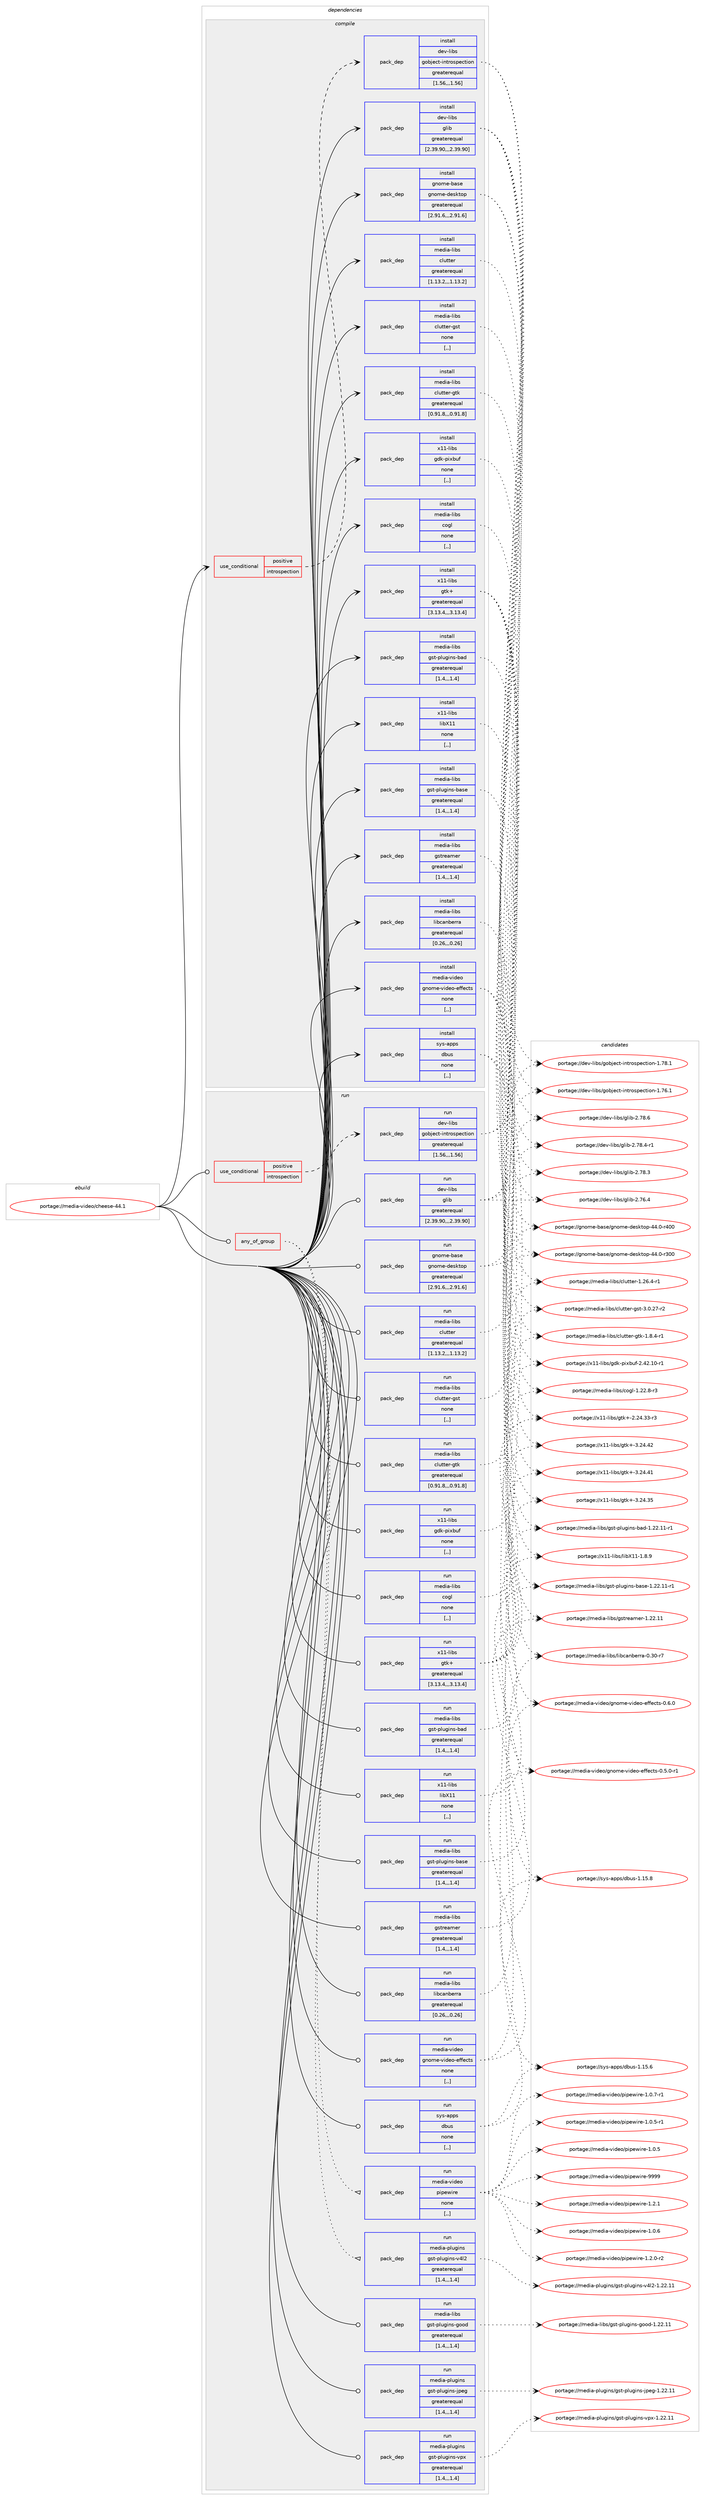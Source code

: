 digraph prolog {

# *************
# Graph options
# *************

newrank=true;
concentrate=true;
compound=true;
graph [rankdir=LR,fontname=Helvetica,fontsize=10,ranksep=1.5];#, ranksep=2.5, nodesep=0.2];
edge  [arrowhead=vee];
node  [fontname=Helvetica,fontsize=10];

# **********
# The ebuild
# **********

subgraph cluster_leftcol {
color=gray;
label=<<i>ebuild</i>>;
id [label="portage://media-video/cheese-44.1", color=red, width=4, href="../media-video/cheese-44.1.svg"];
}

# ****************
# The dependencies
# ****************

subgraph cluster_midcol {
color=gray;
label=<<i>dependencies</i>>;
subgraph cluster_compile {
fillcolor="#eeeeee";
style=filled;
label=<<i>compile</i>>;
subgraph cond82250 {
dependency323950 [label=<<TABLE BORDER="0" CELLBORDER="1" CELLSPACING="0" CELLPADDING="4"><TR><TD ROWSPAN="3" CELLPADDING="10">use_conditional</TD></TR><TR><TD>positive</TD></TR><TR><TD>introspection</TD></TR></TABLE>>, shape=none, color=red];
subgraph pack239174 {
dependency323951 [label=<<TABLE BORDER="0" CELLBORDER="1" CELLSPACING="0" CELLPADDING="4" WIDTH="220"><TR><TD ROWSPAN="6" CELLPADDING="30">pack_dep</TD></TR><TR><TD WIDTH="110">install</TD></TR><TR><TD>dev-libs</TD></TR><TR><TD>gobject-introspection</TD></TR><TR><TD>greaterequal</TD></TR><TR><TD>[1.56,,,1.56]</TD></TR></TABLE>>, shape=none, color=blue];
}
dependency323950:e -> dependency323951:w [weight=20,style="dashed",arrowhead="vee"];
}
id:e -> dependency323950:w [weight=20,style="solid",arrowhead="vee"];
subgraph pack239175 {
dependency323952 [label=<<TABLE BORDER="0" CELLBORDER="1" CELLSPACING="0" CELLPADDING="4" WIDTH="220"><TR><TD ROWSPAN="6" CELLPADDING="30">pack_dep</TD></TR><TR><TD WIDTH="110">install</TD></TR><TR><TD>dev-libs</TD></TR><TR><TD>glib</TD></TR><TR><TD>greaterequal</TD></TR><TR><TD>[2.39.90,,,2.39.90]</TD></TR></TABLE>>, shape=none, color=blue];
}
id:e -> dependency323952:w [weight=20,style="solid",arrowhead="vee"];
subgraph pack239176 {
dependency323953 [label=<<TABLE BORDER="0" CELLBORDER="1" CELLSPACING="0" CELLPADDING="4" WIDTH="220"><TR><TD ROWSPAN="6" CELLPADDING="30">pack_dep</TD></TR><TR><TD WIDTH="110">install</TD></TR><TR><TD>gnome-base</TD></TR><TR><TD>gnome-desktop</TD></TR><TR><TD>greaterequal</TD></TR><TR><TD>[2.91.6,,,2.91.6]</TD></TR></TABLE>>, shape=none, color=blue];
}
id:e -> dependency323953:w [weight=20,style="solid",arrowhead="vee"];
subgraph pack239177 {
dependency323954 [label=<<TABLE BORDER="0" CELLBORDER="1" CELLSPACING="0" CELLPADDING="4" WIDTH="220"><TR><TD ROWSPAN="6" CELLPADDING="30">pack_dep</TD></TR><TR><TD WIDTH="110">install</TD></TR><TR><TD>media-libs</TD></TR><TR><TD>clutter</TD></TR><TR><TD>greaterequal</TD></TR><TR><TD>[1.13.2,,,1.13.2]</TD></TR></TABLE>>, shape=none, color=blue];
}
id:e -> dependency323954:w [weight=20,style="solid",arrowhead="vee"];
subgraph pack239178 {
dependency323955 [label=<<TABLE BORDER="0" CELLBORDER="1" CELLSPACING="0" CELLPADDING="4" WIDTH="220"><TR><TD ROWSPAN="6" CELLPADDING="30">pack_dep</TD></TR><TR><TD WIDTH="110">install</TD></TR><TR><TD>media-libs</TD></TR><TR><TD>clutter-gst</TD></TR><TR><TD>none</TD></TR><TR><TD>[,,]</TD></TR></TABLE>>, shape=none, color=blue];
}
id:e -> dependency323955:w [weight=20,style="solid",arrowhead="vee"];
subgraph pack239179 {
dependency323956 [label=<<TABLE BORDER="0" CELLBORDER="1" CELLSPACING="0" CELLPADDING="4" WIDTH="220"><TR><TD ROWSPAN="6" CELLPADDING="30">pack_dep</TD></TR><TR><TD WIDTH="110">install</TD></TR><TR><TD>media-libs</TD></TR><TR><TD>clutter-gtk</TD></TR><TR><TD>greaterequal</TD></TR><TR><TD>[0.91.8,,,0.91.8]</TD></TR></TABLE>>, shape=none, color=blue];
}
id:e -> dependency323956:w [weight=20,style="solid",arrowhead="vee"];
subgraph pack239180 {
dependency323957 [label=<<TABLE BORDER="0" CELLBORDER="1" CELLSPACING="0" CELLPADDING="4" WIDTH="220"><TR><TD ROWSPAN="6" CELLPADDING="30">pack_dep</TD></TR><TR><TD WIDTH="110">install</TD></TR><TR><TD>media-libs</TD></TR><TR><TD>cogl</TD></TR><TR><TD>none</TD></TR><TR><TD>[,,]</TD></TR></TABLE>>, shape=none, color=blue];
}
id:e -> dependency323957:w [weight=20,style="solid",arrowhead="vee"];
subgraph pack239181 {
dependency323958 [label=<<TABLE BORDER="0" CELLBORDER="1" CELLSPACING="0" CELLPADDING="4" WIDTH="220"><TR><TD ROWSPAN="6" CELLPADDING="30">pack_dep</TD></TR><TR><TD WIDTH="110">install</TD></TR><TR><TD>media-libs</TD></TR><TR><TD>gst-plugins-bad</TD></TR><TR><TD>greaterequal</TD></TR><TR><TD>[1.4,,,1.4]</TD></TR></TABLE>>, shape=none, color=blue];
}
id:e -> dependency323958:w [weight=20,style="solid",arrowhead="vee"];
subgraph pack239182 {
dependency323959 [label=<<TABLE BORDER="0" CELLBORDER="1" CELLSPACING="0" CELLPADDING="4" WIDTH="220"><TR><TD ROWSPAN="6" CELLPADDING="30">pack_dep</TD></TR><TR><TD WIDTH="110">install</TD></TR><TR><TD>media-libs</TD></TR><TR><TD>gst-plugins-base</TD></TR><TR><TD>greaterequal</TD></TR><TR><TD>[1.4,,,1.4]</TD></TR></TABLE>>, shape=none, color=blue];
}
id:e -> dependency323959:w [weight=20,style="solid",arrowhead="vee"];
subgraph pack239183 {
dependency323960 [label=<<TABLE BORDER="0" CELLBORDER="1" CELLSPACING="0" CELLPADDING="4" WIDTH="220"><TR><TD ROWSPAN="6" CELLPADDING="30">pack_dep</TD></TR><TR><TD WIDTH="110">install</TD></TR><TR><TD>media-libs</TD></TR><TR><TD>gstreamer</TD></TR><TR><TD>greaterequal</TD></TR><TR><TD>[1.4,,,1.4]</TD></TR></TABLE>>, shape=none, color=blue];
}
id:e -> dependency323960:w [weight=20,style="solid",arrowhead="vee"];
subgraph pack239184 {
dependency323961 [label=<<TABLE BORDER="0" CELLBORDER="1" CELLSPACING="0" CELLPADDING="4" WIDTH="220"><TR><TD ROWSPAN="6" CELLPADDING="30">pack_dep</TD></TR><TR><TD WIDTH="110">install</TD></TR><TR><TD>media-libs</TD></TR><TR><TD>libcanberra</TD></TR><TR><TD>greaterequal</TD></TR><TR><TD>[0.26,,,0.26]</TD></TR></TABLE>>, shape=none, color=blue];
}
id:e -> dependency323961:w [weight=20,style="solid",arrowhead="vee"];
subgraph pack239185 {
dependency323962 [label=<<TABLE BORDER="0" CELLBORDER="1" CELLSPACING="0" CELLPADDING="4" WIDTH="220"><TR><TD ROWSPAN="6" CELLPADDING="30">pack_dep</TD></TR><TR><TD WIDTH="110">install</TD></TR><TR><TD>media-video</TD></TR><TR><TD>gnome-video-effects</TD></TR><TR><TD>none</TD></TR><TR><TD>[,,]</TD></TR></TABLE>>, shape=none, color=blue];
}
id:e -> dependency323962:w [weight=20,style="solid",arrowhead="vee"];
subgraph pack239186 {
dependency323963 [label=<<TABLE BORDER="0" CELLBORDER="1" CELLSPACING="0" CELLPADDING="4" WIDTH="220"><TR><TD ROWSPAN="6" CELLPADDING="30">pack_dep</TD></TR><TR><TD WIDTH="110">install</TD></TR><TR><TD>sys-apps</TD></TR><TR><TD>dbus</TD></TR><TR><TD>none</TD></TR><TR><TD>[,,]</TD></TR></TABLE>>, shape=none, color=blue];
}
id:e -> dependency323963:w [weight=20,style="solid",arrowhead="vee"];
subgraph pack239187 {
dependency323964 [label=<<TABLE BORDER="0" CELLBORDER="1" CELLSPACING="0" CELLPADDING="4" WIDTH="220"><TR><TD ROWSPAN="6" CELLPADDING="30">pack_dep</TD></TR><TR><TD WIDTH="110">install</TD></TR><TR><TD>x11-libs</TD></TR><TR><TD>gdk-pixbuf</TD></TR><TR><TD>none</TD></TR><TR><TD>[,,]</TD></TR></TABLE>>, shape=none, color=blue];
}
id:e -> dependency323964:w [weight=20,style="solid",arrowhead="vee"];
subgraph pack239188 {
dependency323965 [label=<<TABLE BORDER="0" CELLBORDER="1" CELLSPACING="0" CELLPADDING="4" WIDTH="220"><TR><TD ROWSPAN="6" CELLPADDING="30">pack_dep</TD></TR><TR><TD WIDTH="110">install</TD></TR><TR><TD>x11-libs</TD></TR><TR><TD>gtk+</TD></TR><TR><TD>greaterequal</TD></TR><TR><TD>[3.13.4,,,3.13.4]</TD></TR></TABLE>>, shape=none, color=blue];
}
id:e -> dependency323965:w [weight=20,style="solid",arrowhead="vee"];
subgraph pack239189 {
dependency323966 [label=<<TABLE BORDER="0" CELLBORDER="1" CELLSPACING="0" CELLPADDING="4" WIDTH="220"><TR><TD ROWSPAN="6" CELLPADDING="30">pack_dep</TD></TR><TR><TD WIDTH="110">install</TD></TR><TR><TD>x11-libs</TD></TR><TR><TD>libX11</TD></TR><TR><TD>none</TD></TR><TR><TD>[,,]</TD></TR></TABLE>>, shape=none, color=blue];
}
id:e -> dependency323966:w [weight=20,style="solid",arrowhead="vee"];
}
subgraph cluster_compileandrun {
fillcolor="#eeeeee";
style=filled;
label=<<i>compile and run</i>>;
}
subgraph cluster_run {
fillcolor="#eeeeee";
style=filled;
label=<<i>run</i>>;
subgraph any2354 {
dependency323967 [label=<<TABLE BORDER="0" CELLBORDER="1" CELLSPACING="0" CELLPADDING="4"><TR><TD CELLPADDING="10">any_of_group</TD></TR></TABLE>>, shape=none, color=red];subgraph pack239190 {
dependency323968 [label=<<TABLE BORDER="0" CELLBORDER="1" CELLSPACING="0" CELLPADDING="4" WIDTH="220"><TR><TD ROWSPAN="6" CELLPADDING="30">pack_dep</TD></TR><TR><TD WIDTH="110">run</TD></TR><TR><TD>media-plugins</TD></TR><TR><TD>gst-plugins-v4l2</TD></TR><TR><TD>greaterequal</TD></TR><TR><TD>[1.4,,,1.4]</TD></TR></TABLE>>, shape=none, color=blue];
}
dependency323967:e -> dependency323968:w [weight=20,style="dotted",arrowhead="oinv"];
subgraph pack239191 {
dependency323969 [label=<<TABLE BORDER="0" CELLBORDER="1" CELLSPACING="0" CELLPADDING="4" WIDTH="220"><TR><TD ROWSPAN="6" CELLPADDING="30">pack_dep</TD></TR><TR><TD WIDTH="110">run</TD></TR><TR><TD>media-video</TD></TR><TR><TD>pipewire</TD></TR><TR><TD>none</TD></TR><TR><TD>[,,]</TD></TR></TABLE>>, shape=none, color=blue];
}
dependency323967:e -> dependency323969:w [weight=20,style="dotted",arrowhead="oinv"];
}
id:e -> dependency323967:w [weight=20,style="solid",arrowhead="odot"];
subgraph cond82251 {
dependency323970 [label=<<TABLE BORDER="0" CELLBORDER="1" CELLSPACING="0" CELLPADDING="4"><TR><TD ROWSPAN="3" CELLPADDING="10">use_conditional</TD></TR><TR><TD>positive</TD></TR><TR><TD>introspection</TD></TR></TABLE>>, shape=none, color=red];
subgraph pack239192 {
dependency323971 [label=<<TABLE BORDER="0" CELLBORDER="1" CELLSPACING="0" CELLPADDING="4" WIDTH="220"><TR><TD ROWSPAN="6" CELLPADDING="30">pack_dep</TD></TR><TR><TD WIDTH="110">run</TD></TR><TR><TD>dev-libs</TD></TR><TR><TD>gobject-introspection</TD></TR><TR><TD>greaterequal</TD></TR><TR><TD>[1.56,,,1.56]</TD></TR></TABLE>>, shape=none, color=blue];
}
dependency323970:e -> dependency323971:w [weight=20,style="dashed",arrowhead="vee"];
}
id:e -> dependency323970:w [weight=20,style="solid",arrowhead="odot"];
subgraph pack239193 {
dependency323972 [label=<<TABLE BORDER="0" CELLBORDER="1" CELLSPACING="0" CELLPADDING="4" WIDTH="220"><TR><TD ROWSPAN="6" CELLPADDING="30">pack_dep</TD></TR><TR><TD WIDTH="110">run</TD></TR><TR><TD>dev-libs</TD></TR><TR><TD>glib</TD></TR><TR><TD>greaterequal</TD></TR><TR><TD>[2.39.90,,,2.39.90]</TD></TR></TABLE>>, shape=none, color=blue];
}
id:e -> dependency323972:w [weight=20,style="solid",arrowhead="odot"];
subgraph pack239194 {
dependency323973 [label=<<TABLE BORDER="0" CELLBORDER="1" CELLSPACING="0" CELLPADDING="4" WIDTH="220"><TR><TD ROWSPAN="6" CELLPADDING="30">pack_dep</TD></TR><TR><TD WIDTH="110">run</TD></TR><TR><TD>gnome-base</TD></TR><TR><TD>gnome-desktop</TD></TR><TR><TD>greaterequal</TD></TR><TR><TD>[2.91.6,,,2.91.6]</TD></TR></TABLE>>, shape=none, color=blue];
}
id:e -> dependency323973:w [weight=20,style="solid",arrowhead="odot"];
subgraph pack239195 {
dependency323974 [label=<<TABLE BORDER="0" CELLBORDER="1" CELLSPACING="0" CELLPADDING="4" WIDTH="220"><TR><TD ROWSPAN="6" CELLPADDING="30">pack_dep</TD></TR><TR><TD WIDTH="110">run</TD></TR><TR><TD>media-libs</TD></TR><TR><TD>clutter</TD></TR><TR><TD>greaterequal</TD></TR><TR><TD>[1.13.2,,,1.13.2]</TD></TR></TABLE>>, shape=none, color=blue];
}
id:e -> dependency323974:w [weight=20,style="solid",arrowhead="odot"];
subgraph pack239196 {
dependency323975 [label=<<TABLE BORDER="0" CELLBORDER="1" CELLSPACING="0" CELLPADDING="4" WIDTH="220"><TR><TD ROWSPAN="6" CELLPADDING="30">pack_dep</TD></TR><TR><TD WIDTH="110">run</TD></TR><TR><TD>media-libs</TD></TR><TR><TD>clutter-gst</TD></TR><TR><TD>none</TD></TR><TR><TD>[,,]</TD></TR></TABLE>>, shape=none, color=blue];
}
id:e -> dependency323975:w [weight=20,style="solid",arrowhead="odot"];
subgraph pack239197 {
dependency323976 [label=<<TABLE BORDER="0" CELLBORDER="1" CELLSPACING="0" CELLPADDING="4" WIDTH="220"><TR><TD ROWSPAN="6" CELLPADDING="30">pack_dep</TD></TR><TR><TD WIDTH="110">run</TD></TR><TR><TD>media-libs</TD></TR><TR><TD>clutter-gtk</TD></TR><TR><TD>greaterequal</TD></TR><TR><TD>[0.91.8,,,0.91.8]</TD></TR></TABLE>>, shape=none, color=blue];
}
id:e -> dependency323976:w [weight=20,style="solid",arrowhead="odot"];
subgraph pack239198 {
dependency323977 [label=<<TABLE BORDER="0" CELLBORDER="1" CELLSPACING="0" CELLPADDING="4" WIDTH="220"><TR><TD ROWSPAN="6" CELLPADDING="30">pack_dep</TD></TR><TR><TD WIDTH="110">run</TD></TR><TR><TD>media-libs</TD></TR><TR><TD>cogl</TD></TR><TR><TD>none</TD></TR><TR><TD>[,,]</TD></TR></TABLE>>, shape=none, color=blue];
}
id:e -> dependency323977:w [weight=20,style="solid",arrowhead="odot"];
subgraph pack239199 {
dependency323978 [label=<<TABLE BORDER="0" CELLBORDER="1" CELLSPACING="0" CELLPADDING="4" WIDTH="220"><TR><TD ROWSPAN="6" CELLPADDING="30">pack_dep</TD></TR><TR><TD WIDTH="110">run</TD></TR><TR><TD>media-libs</TD></TR><TR><TD>gst-plugins-bad</TD></TR><TR><TD>greaterequal</TD></TR><TR><TD>[1.4,,,1.4]</TD></TR></TABLE>>, shape=none, color=blue];
}
id:e -> dependency323978:w [weight=20,style="solid",arrowhead="odot"];
subgraph pack239200 {
dependency323979 [label=<<TABLE BORDER="0" CELLBORDER="1" CELLSPACING="0" CELLPADDING="4" WIDTH="220"><TR><TD ROWSPAN="6" CELLPADDING="30">pack_dep</TD></TR><TR><TD WIDTH="110">run</TD></TR><TR><TD>media-libs</TD></TR><TR><TD>gst-plugins-base</TD></TR><TR><TD>greaterequal</TD></TR><TR><TD>[1.4,,,1.4]</TD></TR></TABLE>>, shape=none, color=blue];
}
id:e -> dependency323979:w [weight=20,style="solid",arrowhead="odot"];
subgraph pack239201 {
dependency323980 [label=<<TABLE BORDER="0" CELLBORDER="1" CELLSPACING="0" CELLPADDING="4" WIDTH="220"><TR><TD ROWSPAN="6" CELLPADDING="30">pack_dep</TD></TR><TR><TD WIDTH="110">run</TD></TR><TR><TD>media-libs</TD></TR><TR><TD>gst-plugins-good</TD></TR><TR><TD>greaterequal</TD></TR><TR><TD>[1.4,,,1.4]</TD></TR></TABLE>>, shape=none, color=blue];
}
id:e -> dependency323980:w [weight=20,style="solid",arrowhead="odot"];
subgraph pack239202 {
dependency323981 [label=<<TABLE BORDER="0" CELLBORDER="1" CELLSPACING="0" CELLPADDING="4" WIDTH="220"><TR><TD ROWSPAN="6" CELLPADDING="30">pack_dep</TD></TR><TR><TD WIDTH="110">run</TD></TR><TR><TD>media-libs</TD></TR><TR><TD>gstreamer</TD></TR><TR><TD>greaterequal</TD></TR><TR><TD>[1.4,,,1.4]</TD></TR></TABLE>>, shape=none, color=blue];
}
id:e -> dependency323981:w [weight=20,style="solid",arrowhead="odot"];
subgraph pack239203 {
dependency323982 [label=<<TABLE BORDER="0" CELLBORDER="1" CELLSPACING="0" CELLPADDING="4" WIDTH="220"><TR><TD ROWSPAN="6" CELLPADDING="30">pack_dep</TD></TR><TR><TD WIDTH="110">run</TD></TR><TR><TD>media-libs</TD></TR><TR><TD>libcanberra</TD></TR><TR><TD>greaterequal</TD></TR><TR><TD>[0.26,,,0.26]</TD></TR></TABLE>>, shape=none, color=blue];
}
id:e -> dependency323982:w [weight=20,style="solid",arrowhead="odot"];
subgraph pack239204 {
dependency323983 [label=<<TABLE BORDER="0" CELLBORDER="1" CELLSPACING="0" CELLPADDING="4" WIDTH="220"><TR><TD ROWSPAN="6" CELLPADDING="30">pack_dep</TD></TR><TR><TD WIDTH="110">run</TD></TR><TR><TD>media-plugins</TD></TR><TR><TD>gst-plugins-jpeg</TD></TR><TR><TD>greaterequal</TD></TR><TR><TD>[1.4,,,1.4]</TD></TR></TABLE>>, shape=none, color=blue];
}
id:e -> dependency323983:w [weight=20,style="solid",arrowhead="odot"];
subgraph pack239205 {
dependency323984 [label=<<TABLE BORDER="0" CELLBORDER="1" CELLSPACING="0" CELLPADDING="4" WIDTH="220"><TR><TD ROWSPAN="6" CELLPADDING="30">pack_dep</TD></TR><TR><TD WIDTH="110">run</TD></TR><TR><TD>media-plugins</TD></TR><TR><TD>gst-plugins-vpx</TD></TR><TR><TD>greaterequal</TD></TR><TR><TD>[1.4,,,1.4]</TD></TR></TABLE>>, shape=none, color=blue];
}
id:e -> dependency323984:w [weight=20,style="solid",arrowhead="odot"];
subgraph pack239206 {
dependency323985 [label=<<TABLE BORDER="0" CELLBORDER="1" CELLSPACING="0" CELLPADDING="4" WIDTH="220"><TR><TD ROWSPAN="6" CELLPADDING="30">pack_dep</TD></TR><TR><TD WIDTH="110">run</TD></TR><TR><TD>media-video</TD></TR><TR><TD>gnome-video-effects</TD></TR><TR><TD>none</TD></TR><TR><TD>[,,]</TD></TR></TABLE>>, shape=none, color=blue];
}
id:e -> dependency323985:w [weight=20,style="solid",arrowhead="odot"];
subgraph pack239207 {
dependency323986 [label=<<TABLE BORDER="0" CELLBORDER="1" CELLSPACING="0" CELLPADDING="4" WIDTH="220"><TR><TD ROWSPAN="6" CELLPADDING="30">pack_dep</TD></TR><TR><TD WIDTH="110">run</TD></TR><TR><TD>sys-apps</TD></TR><TR><TD>dbus</TD></TR><TR><TD>none</TD></TR><TR><TD>[,,]</TD></TR></TABLE>>, shape=none, color=blue];
}
id:e -> dependency323986:w [weight=20,style="solid",arrowhead="odot"];
subgraph pack239208 {
dependency323987 [label=<<TABLE BORDER="0" CELLBORDER="1" CELLSPACING="0" CELLPADDING="4" WIDTH="220"><TR><TD ROWSPAN="6" CELLPADDING="30">pack_dep</TD></TR><TR><TD WIDTH="110">run</TD></TR><TR><TD>x11-libs</TD></TR><TR><TD>gdk-pixbuf</TD></TR><TR><TD>none</TD></TR><TR><TD>[,,]</TD></TR></TABLE>>, shape=none, color=blue];
}
id:e -> dependency323987:w [weight=20,style="solid",arrowhead="odot"];
subgraph pack239209 {
dependency323988 [label=<<TABLE BORDER="0" CELLBORDER="1" CELLSPACING="0" CELLPADDING="4" WIDTH="220"><TR><TD ROWSPAN="6" CELLPADDING="30">pack_dep</TD></TR><TR><TD WIDTH="110">run</TD></TR><TR><TD>x11-libs</TD></TR><TR><TD>gtk+</TD></TR><TR><TD>greaterequal</TD></TR><TR><TD>[3.13.4,,,3.13.4]</TD></TR></TABLE>>, shape=none, color=blue];
}
id:e -> dependency323988:w [weight=20,style="solid",arrowhead="odot"];
subgraph pack239210 {
dependency323989 [label=<<TABLE BORDER="0" CELLBORDER="1" CELLSPACING="0" CELLPADDING="4" WIDTH="220"><TR><TD ROWSPAN="6" CELLPADDING="30">pack_dep</TD></TR><TR><TD WIDTH="110">run</TD></TR><TR><TD>x11-libs</TD></TR><TR><TD>libX11</TD></TR><TR><TD>none</TD></TR><TR><TD>[,,]</TD></TR></TABLE>>, shape=none, color=blue];
}
id:e -> dependency323989:w [weight=20,style="solid",arrowhead="odot"];
}
}

# **************
# The candidates
# **************

subgraph cluster_choices {
rank=same;
color=gray;
label=<<i>candidates</i>>;

subgraph choice239174 {
color=black;
nodesep=1;
choice1001011184510810598115471031119810610199116451051101161141111151121019911610511111045494655564649 [label="portage://dev-libs/gobject-introspection-1.78.1", color=red, width=4,href="../dev-libs/gobject-introspection-1.78.1.svg"];
choice1001011184510810598115471031119810610199116451051101161141111151121019911610511111045494655544649 [label="portage://dev-libs/gobject-introspection-1.76.1", color=red, width=4,href="../dev-libs/gobject-introspection-1.76.1.svg"];
dependency323951:e -> choice1001011184510810598115471031119810610199116451051101161141111151121019911610511111045494655564649:w [style=dotted,weight="100"];
dependency323951:e -> choice1001011184510810598115471031119810610199116451051101161141111151121019911610511111045494655544649:w [style=dotted,weight="100"];
}
subgraph choice239175 {
color=black;
nodesep=1;
choice1001011184510810598115471031081059845504655564654 [label="portage://dev-libs/glib-2.78.6", color=red, width=4,href="../dev-libs/glib-2.78.6.svg"];
choice10010111845108105981154710310810598455046555646524511449 [label="portage://dev-libs/glib-2.78.4-r1", color=red, width=4,href="../dev-libs/glib-2.78.4-r1.svg"];
choice1001011184510810598115471031081059845504655564651 [label="portage://dev-libs/glib-2.78.3", color=red, width=4,href="../dev-libs/glib-2.78.3.svg"];
choice1001011184510810598115471031081059845504655544652 [label="portage://dev-libs/glib-2.76.4", color=red, width=4,href="../dev-libs/glib-2.76.4.svg"];
dependency323952:e -> choice1001011184510810598115471031081059845504655564654:w [style=dotted,weight="100"];
dependency323952:e -> choice10010111845108105981154710310810598455046555646524511449:w [style=dotted,weight="100"];
dependency323952:e -> choice1001011184510810598115471031081059845504655564651:w [style=dotted,weight="100"];
dependency323952:e -> choice1001011184510810598115471031081059845504655544652:w [style=dotted,weight="100"];
}
subgraph choice239176 {
color=black;
nodesep=1;
choice1031101111091014598971151014710311011110910145100101115107116111112455252464845114524848 [label="portage://gnome-base/gnome-desktop-44.0-r400", color=red, width=4,href="../gnome-base/gnome-desktop-44.0-r400.svg"];
choice1031101111091014598971151014710311011110910145100101115107116111112455252464845114514848 [label="portage://gnome-base/gnome-desktop-44.0-r300", color=red, width=4,href="../gnome-base/gnome-desktop-44.0-r300.svg"];
dependency323953:e -> choice1031101111091014598971151014710311011110910145100101115107116111112455252464845114524848:w [style=dotted,weight="100"];
dependency323953:e -> choice1031101111091014598971151014710311011110910145100101115107116111112455252464845114514848:w [style=dotted,weight="100"];
}
subgraph choice239177 {
color=black;
nodesep=1;
choice1091011001059745108105981154799108117116116101114454946505446524511449 [label="portage://media-libs/clutter-1.26.4-r1", color=red, width=4,href="../media-libs/clutter-1.26.4-r1.svg"];
dependency323954:e -> choice1091011001059745108105981154799108117116116101114454946505446524511449:w [style=dotted,weight="100"];
}
subgraph choice239178 {
color=black;
nodesep=1;
choice109101100105974510810598115479910811711611610111445103115116455146484650554511450 [label="portage://media-libs/clutter-gst-3.0.27-r2", color=red, width=4,href="../media-libs/clutter-gst-3.0.27-r2.svg"];
dependency323955:e -> choice109101100105974510810598115479910811711611610111445103115116455146484650554511450:w [style=dotted,weight="100"];
}
subgraph choice239179 {
color=black;
nodesep=1;
choice1091011001059745108105981154799108117116116101114451031161074549465646524511449 [label="portage://media-libs/clutter-gtk-1.8.4-r1", color=red, width=4,href="../media-libs/clutter-gtk-1.8.4-r1.svg"];
dependency323956:e -> choice1091011001059745108105981154799108117116116101114451031161074549465646524511449:w [style=dotted,weight="100"];
}
subgraph choice239180 {
color=black;
nodesep=1;
choice1091011001059745108105981154799111103108454946505046564511451 [label="portage://media-libs/cogl-1.22.8-r3", color=red, width=4,href="../media-libs/cogl-1.22.8-r3.svg"];
dependency323957:e -> choice1091011001059745108105981154799111103108454946505046564511451:w [style=dotted,weight="100"];
}
subgraph choice239181 {
color=black;
nodesep=1;
choice109101100105974510810598115471031151164511210811710310511011545989710045494650504649494511449 [label="portage://media-libs/gst-plugins-bad-1.22.11-r1", color=red, width=4,href="../media-libs/gst-plugins-bad-1.22.11-r1.svg"];
dependency323958:e -> choice109101100105974510810598115471031151164511210811710310511011545989710045494650504649494511449:w [style=dotted,weight="100"];
}
subgraph choice239182 {
color=black;
nodesep=1;
choice109101100105974510810598115471031151164511210811710310511011545989711510145494650504649494511449 [label="portage://media-libs/gst-plugins-base-1.22.11-r1", color=red, width=4,href="../media-libs/gst-plugins-base-1.22.11-r1.svg"];
dependency323959:e -> choice109101100105974510810598115471031151164511210811710310511011545989711510145494650504649494511449:w [style=dotted,weight="100"];
}
subgraph choice239183 {
color=black;
nodesep=1;
choice10910110010597451081059811547103115116114101971091011144549465050464949 [label="portage://media-libs/gstreamer-1.22.11", color=red, width=4,href="../media-libs/gstreamer-1.22.11.svg"];
dependency323960:e -> choice10910110010597451081059811547103115116114101971091011144549465050464949:w [style=dotted,weight="100"];
}
subgraph choice239184 {
color=black;
nodesep=1;
choice10910110010597451081059811547108105989997110981011141149745484651484511455 [label="portage://media-libs/libcanberra-0.30-r7", color=red, width=4,href="../media-libs/libcanberra-0.30-r7.svg"];
dependency323961:e -> choice10910110010597451081059811547108105989997110981011141149745484651484511455:w [style=dotted,weight="100"];
}
subgraph choice239185 {
color=black;
nodesep=1;
choice109101100105974511810510010111147103110111109101451181051001011114510110210210199116115454846544648 [label="portage://media-video/gnome-video-effects-0.6.0", color=red, width=4,href="../media-video/gnome-video-effects-0.6.0.svg"];
choice1091011001059745118105100101111471031101111091014511810510010111145101102102101991161154548465346484511449 [label="portage://media-video/gnome-video-effects-0.5.0-r1", color=red, width=4,href="../media-video/gnome-video-effects-0.5.0-r1.svg"];
dependency323962:e -> choice109101100105974511810510010111147103110111109101451181051001011114510110210210199116115454846544648:w [style=dotted,weight="100"];
dependency323962:e -> choice1091011001059745118105100101111471031101111091014511810510010111145101102102101991161154548465346484511449:w [style=dotted,weight="100"];
}
subgraph choice239186 {
color=black;
nodesep=1;
choice1151211154597112112115471009811711545494649534656 [label="portage://sys-apps/dbus-1.15.8", color=red, width=4,href="../sys-apps/dbus-1.15.8.svg"];
choice1151211154597112112115471009811711545494649534654 [label="portage://sys-apps/dbus-1.15.6", color=red, width=4,href="../sys-apps/dbus-1.15.6.svg"];
dependency323963:e -> choice1151211154597112112115471009811711545494649534656:w [style=dotted,weight="100"];
dependency323963:e -> choice1151211154597112112115471009811711545494649534654:w [style=dotted,weight="100"];
}
subgraph choice239187 {
color=black;
nodesep=1;
choice1204949451081059811547103100107451121051209811710245504652504649484511449 [label="portage://x11-libs/gdk-pixbuf-2.42.10-r1", color=red, width=4,href="../x11-libs/gdk-pixbuf-2.42.10-r1.svg"];
dependency323964:e -> choice1204949451081059811547103100107451121051209811710245504652504649484511449:w [style=dotted,weight="100"];
}
subgraph choice239188 {
color=black;
nodesep=1;
choice1204949451081059811547103116107434551465052465250 [label="portage://x11-libs/gtk+-3.24.42", color=red, width=4,href="../x11-libs/gtk+-3.24.42.svg"];
choice1204949451081059811547103116107434551465052465249 [label="portage://x11-libs/gtk+-3.24.41", color=red, width=4,href="../x11-libs/gtk+-3.24.41.svg"];
choice1204949451081059811547103116107434551465052465153 [label="portage://x11-libs/gtk+-3.24.35", color=red, width=4,href="../x11-libs/gtk+-3.24.35.svg"];
choice12049494510810598115471031161074345504650524651514511451 [label="portage://x11-libs/gtk+-2.24.33-r3", color=red, width=4,href="../x11-libs/gtk+-2.24.33-r3.svg"];
dependency323965:e -> choice1204949451081059811547103116107434551465052465250:w [style=dotted,weight="100"];
dependency323965:e -> choice1204949451081059811547103116107434551465052465249:w [style=dotted,weight="100"];
dependency323965:e -> choice1204949451081059811547103116107434551465052465153:w [style=dotted,weight="100"];
dependency323965:e -> choice12049494510810598115471031161074345504650524651514511451:w [style=dotted,weight="100"];
}
subgraph choice239189 {
color=black;
nodesep=1;
choice120494945108105981154710810598884949454946564657 [label="portage://x11-libs/libX11-1.8.9", color=red, width=4,href="../x11-libs/libX11-1.8.9.svg"];
dependency323966:e -> choice120494945108105981154710810598884949454946564657:w [style=dotted,weight="100"];
}
subgraph choice239190 {
color=black;
nodesep=1;
choice109101100105974511210811710310511011547103115116451121081171031051101154511852108504549465050464949 [label="portage://media-plugins/gst-plugins-v4l2-1.22.11", color=red, width=4,href="../media-plugins/gst-plugins-v4l2-1.22.11.svg"];
dependency323968:e -> choice109101100105974511210811710310511011547103115116451121081171031051101154511852108504549465050464949:w [style=dotted,weight="100"];
}
subgraph choice239191 {
color=black;
nodesep=1;
choice1091011001059745118105100101111471121051121011191051141014557575757 [label="portage://media-video/pipewire-9999", color=red, width=4,href="../media-video/pipewire-9999.svg"];
choice109101100105974511810510010111147112105112101119105114101454946504649 [label="portage://media-video/pipewire-1.2.1", color=red, width=4,href="../media-video/pipewire-1.2.1.svg"];
choice1091011001059745118105100101111471121051121011191051141014549465046484511450 [label="portage://media-video/pipewire-1.2.0-r2", color=red, width=4,href="../media-video/pipewire-1.2.0-r2.svg"];
choice1091011001059745118105100101111471121051121011191051141014549464846554511449 [label="portage://media-video/pipewire-1.0.7-r1", color=red, width=4,href="../media-video/pipewire-1.0.7-r1.svg"];
choice109101100105974511810510010111147112105112101119105114101454946484654 [label="portage://media-video/pipewire-1.0.6", color=red, width=4,href="../media-video/pipewire-1.0.6.svg"];
choice1091011001059745118105100101111471121051121011191051141014549464846534511449 [label="portage://media-video/pipewire-1.0.5-r1", color=red, width=4,href="../media-video/pipewire-1.0.5-r1.svg"];
choice109101100105974511810510010111147112105112101119105114101454946484653 [label="portage://media-video/pipewire-1.0.5", color=red, width=4,href="../media-video/pipewire-1.0.5.svg"];
dependency323969:e -> choice1091011001059745118105100101111471121051121011191051141014557575757:w [style=dotted,weight="100"];
dependency323969:e -> choice109101100105974511810510010111147112105112101119105114101454946504649:w [style=dotted,weight="100"];
dependency323969:e -> choice1091011001059745118105100101111471121051121011191051141014549465046484511450:w [style=dotted,weight="100"];
dependency323969:e -> choice1091011001059745118105100101111471121051121011191051141014549464846554511449:w [style=dotted,weight="100"];
dependency323969:e -> choice109101100105974511810510010111147112105112101119105114101454946484654:w [style=dotted,weight="100"];
dependency323969:e -> choice1091011001059745118105100101111471121051121011191051141014549464846534511449:w [style=dotted,weight="100"];
dependency323969:e -> choice109101100105974511810510010111147112105112101119105114101454946484653:w [style=dotted,weight="100"];
}
subgraph choice239192 {
color=black;
nodesep=1;
choice1001011184510810598115471031119810610199116451051101161141111151121019911610511111045494655564649 [label="portage://dev-libs/gobject-introspection-1.78.1", color=red, width=4,href="../dev-libs/gobject-introspection-1.78.1.svg"];
choice1001011184510810598115471031119810610199116451051101161141111151121019911610511111045494655544649 [label="portage://dev-libs/gobject-introspection-1.76.1", color=red, width=4,href="../dev-libs/gobject-introspection-1.76.1.svg"];
dependency323971:e -> choice1001011184510810598115471031119810610199116451051101161141111151121019911610511111045494655564649:w [style=dotted,weight="100"];
dependency323971:e -> choice1001011184510810598115471031119810610199116451051101161141111151121019911610511111045494655544649:w [style=dotted,weight="100"];
}
subgraph choice239193 {
color=black;
nodesep=1;
choice1001011184510810598115471031081059845504655564654 [label="portage://dev-libs/glib-2.78.6", color=red, width=4,href="../dev-libs/glib-2.78.6.svg"];
choice10010111845108105981154710310810598455046555646524511449 [label="portage://dev-libs/glib-2.78.4-r1", color=red, width=4,href="../dev-libs/glib-2.78.4-r1.svg"];
choice1001011184510810598115471031081059845504655564651 [label="portage://dev-libs/glib-2.78.3", color=red, width=4,href="../dev-libs/glib-2.78.3.svg"];
choice1001011184510810598115471031081059845504655544652 [label="portage://dev-libs/glib-2.76.4", color=red, width=4,href="../dev-libs/glib-2.76.4.svg"];
dependency323972:e -> choice1001011184510810598115471031081059845504655564654:w [style=dotted,weight="100"];
dependency323972:e -> choice10010111845108105981154710310810598455046555646524511449:w [style=dotted,weight="100"];
dependency323972:e -> choice1001011184510810598115471031081059845504655564651:w [style=dotted,weight="100"];
dependency323972:e -> choice1001011184510810598115471031081059845504655544652:w [style=dotted,weight="100"];
}
subgraph choice239194 {
color=black;
nodesep=1;
choice1031101111091014598971151014710311011110910145100101115107116111112455252464845114524848 [label="portage://gnome-base/gnome-desktop-44.0-r400", color=red, width=4,href="../gnome-base/gnome-desktop-44.0-r400.svg"];
choice1031101111091014598971151014710311011110910145100101115107116111112455252464845114514848 [label="portage://gnome-base/gnome-desktop-44.0-r300", color=red, width=4,href="../gnome-base/gnome-desktop-44.0-r300.svg"];
dependency323973:e -> choice1031101111091014598971151014710311011110910145100101115107116111112455252464845114524848:w [style=dotted,weight="100"];
dependency323973:e -> choice1031101111091014598971151014710311011110910145100101115107116111112455252464845114514848:w [style=dotted,weight="100"];
}
subgraph choice239195 {
color=black;
nodesep=1;
choice1091011001059745108105981154799108117116116101114454946505446524511449 [label="portage://media-libs/clutter-1.26.4-r1", color=red, width=4,href="../media-libs/clutter-1.26.4-r1.svg"];
dependency323974:e -> choice1091011001059745108105981154799108117116116101114454946505446524511449:w [style=dotted,weight="100"];
}
subgraph choice239196 {
color=black;
nodesep=1;
choice109101100105974510810598115479910811711611610111445103115116455146484650554511450 [label="portage://media-libs/clutter-gst-3.0.27-r2", color=red, width=4,href="../media-libs/clutter-gst-3.0.27-r2.svg"];
dependency323975:e -> choice109101100105974510810598115479910811711611610111445103115116455146484650554511450:w [style=dotted,weight="100"];
}
subgraph choice239197 {
color=black;
nodesep=1;
choice1091011001059745108105981154799108117116116101114451031161074549465646524511449 [label="portage://media-libs/clutter-gtk-1.8.4-r1", color=red, width=4,href="../media-libs/clutter-gtk-1.8.4-r1.svg"];
dependency323976:e -> choice1091011001059745108105981154799108117116116101114451031161074549465646524511449:w [style=dotted,weight="100"];
}
subgraph choice239198 {
color=black;
nodesep=1;
choice1091011001059745108105981154799111103108454946505046564511451 [label="portage://media-libs/cogl-1.22.8-r3", color=red, width=4,href="../media-libs/cogl-1.22.8-r3.svg"];
dependency323977:e -> choice1091011001059745108105981154799111103108454946505046564511451:w [style=dotted,weight="100"];
}
subgraph choice239199 {
color=black;
nodesep=1;
choice109101100105974510810598115471031151164511210811710310511011545989710045494650504649494511449 [label="portage://media-libs/gst-plugins-bad-1.22.11-r1", color=red, width=4,href="../media-libs/gst-plugins-bad-1.22.11-r1.svg"];
dependency323978:e -> choice109101100105974510810598115471031151164511210811710310511011545989710045494650504649494511449:w [style=dotted,weight="100"];
}
subgraph choice239200 {
color=black;
nodesep=1;
choice109101100105974510810598115471031151164511210811710310511011545989711510145494650504649494511449 [label="portage://media-libs/gst-plugins-base-1.22.11-r1", color=red, width=4,href="../media-libs/gst-plugins-base-1.22.11-r1.svg"];
dependency323979:e -> choice109101100105974510810598115471031151164511210811710310511011545989711510145494650504649494511449:w [style=dotted,weight="100"];
}
subgraph choice239201 {
color=black;
nodesep=1;
choice1091011001059745108105981154710311511645112108117103105110115451031111111004549465050464949 [label="portage://media-libs/gst-plugins-good-1.22.11", color=red, width=4,href="../media-libs/gst-plugins-good-1.22.11.svg"];
dependency323980:e -> choice1091011001059745108105981154710311511645112108117103105110115451031111111004549465050464949:w [style=dotted,weight="100"];
}
subgraph choice239202 {
color=black;
nodesep=1;
choice10910110010597451081059811547103115116114101971091011144549465050464949 [label="portage://media-libs/gstreamer-1.22.11", color=red, width=4,href="../media-libs/gstreamer-1.22.11.svg"];
dependency323981:e -> choice10910110010597451081059811547103115116114101971091011144549465050464949:w [style=dotted,weight="100"];
}
subgraph choice239203 {
color=black;
nodesep=1;
choice10910110010597451081059811547108105989997110981011141149745484651484511455 [label="portage://media-libs/libcanberra-0.30-r7", color=red, width=4,href="../media-libs/libcanberra-0.30-r7.svg"];
dependency323982:e -> choice10910110010597451081059811547108105989997110981011141149745484651484511455:w [style=dotted,weight="100"];
}
subgraph choice239204 {
color=black;
nodesep=1;
choice10910110010597451121081171031051101154710311511645112108117103105110115451061121011034549465050464949 [label="portage://media-plugins/gst-plugins-jpeg-1.22.11", color=red, width=4,href="../media-plugins/gst-plugins-jpeg-1.22.11.svg"];
dependency323983:e -> choice10910110010597451121081171031051101154710311511645112108117103105110115451061121011034549465050464949:w [style=dotted,weight="100"];
}
subgraph choice239205 {
color=black;
nodesep=1;
choice10910110010597451121081171031051101154710311511645112108117103105110115451181121204549465050464949 [label="portage://media-plugins/gst-plugins-vpx-1.22.11", color=red, width=4,href="../media-plugins/gst-plugins-vpx-1.22.11.svg"];
dependency323984:e -> choice10910110010597451121081171031051101154710311511645112108117103105110115451181121204549465050464949:w [style=dotted,weight="100"];
}
subgraph choice239206 {
color=black;
nodesep=1;
choice109101100105974511810510010111147103110111109101451181051001011114510110210210199116115454846544648 [label="portage://media-video/gnome-video-effects-0.6.0", color=red, width=4,href="../media-video/gnome-video-effects-0.6.0.svg"];
choice1091011001059745118105100101111471031101111091014511810510010111145101102102101991161154548465346484511449 [label="portage://media-video/gnome-video-effects-0.5.0-r1", color=red, width=4,href="../media-video/gnome-video-effects-0.5.0-r1.svg"];
dependency323985:e -> choice109101100105974511810510010111147103110111109101451181051001011114510110210210199116115454846544648:w [style=dotted,weight="100"];
dependency323985:e -> choice1091011001059745118105100101111471031101111091014511810510010111145101102102101991161154548465346484511449:w [style=dotted,weight="100"];
}
subgraph choice239207 {
color=black;
nodesep=1;
choice1151211154597112112115471009811711545494649534656 [label="portage://sys-apps/dbus-1.15.8", color=red, width=4,href="../sys-apps/dbus-1.15.8.svg"];
choice1151211154597112112115471009811711545494649534654 [label="portage://sys-apps/dbus-1.15.6", color=red, width=4,href="../sys-apps/dbus-1.15.6.svg"];
dependency323986:e -> choice1151211154597112112115471009811711545494649534656:w [style=dotted,weight="100"];
dependency323986:e -> choice1151211154597112112115471009811711545494649534654:w [style=dotted,weight="100"];
}
subgraph choice239208 {
color=black;
nodesep=1;
choice1204949451081059811547103100107451121051209811710245504652504649484511449 [label="portage://x11-libs/gdk-pixbuf-2.42.10-r1", color=red, width=4,href="../x11-libs/gdk-pixbuf-2.42.10-r1.svg"];
dependency323987:e -> choice1204949451081059811547103100107451121051209811710245504652504649484511449:w [style=dotted,weight="100"];
}
subgraph choice239209 {
color=black;
nodesep=1;
choice1204949451081059811547103116107434551465052465250 [label="portage://x11-libs/gtk+-3.24.42", color=red, width=4,href="../x11-libs/gtk+-3.24.42.svg"];
choice1204949451081059811547103116107434551465052465249 [label="portage://x11-libs/gtk+-3.24.41", color=red, width=4,href="../x11-libs/gtk+-3.24.41.svg"];
choice1204949451081059811547103116107434551465052465153 [label="portage://x11-libs/gtk+-3.24.35", color=red, width=4,href="../x11-libs/gtk+-3.24.35.svg"];
choice12049494510810598115471031161074345504650524651514511451 [label="portage://x11-libs/gtk+-2.24.33-r3", color=red, width=4,href="../x11-libs/gtk+-2.24.33-r3.svg"];
dependency323988:e -> choice1204949451081059811547103116107434551465052465250:w [style=dotted,weight="100"];
dependency323988:e -> choice1204949451081059811547103116107434551465052465249:w [style=dotted,weight="100"];
dependency323988:e -> choice1204949451081059811547103116107434551465052465153:w [style=dotted,weight="100"];
dependency323988:e -> choice12049494510810598115471031161074345504650524651514511451:w [style=dotted,weight="100"];
}
subgraph choice239210 {
color=black;
nodesep=1;
choice120494945108105981154710810598884949454946564657 [label="portage://x11-libs/libX11-1.8.9", color=red, width=4,href="../x11-libs/libX11-1.8.9.svg"];
dependency323989:e -> choice120494945108105981154710810598884949454946564657:w [style=dotted,weight="100"];
}
}

}
